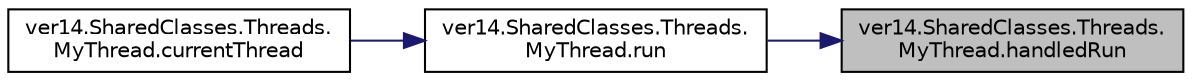 digraph "ver14.SharedClasses.Threads.MyThread.handledRun"
{
 // LATEX_PDF_SIZE
  edge [fontname="Helvetica",fontsize="10",labelfontname="Helvetica",labelfontsize="10"];
  node [fontname="Helvetica",fontsize="10",shape=record];
  rankdir="RL";
  Node1 [label="ver14.SharedClasses.Threads.\lMyThread.handledRun",height=0.2,width=0.4,color="black", fillcolor="grey75", style="filled", fontcolor="black",tooltip=" "];
  Node1 -> Node2 [dir="back",color="midnightblue",fontsize="10",style="solid"];
  Node2 [label="ver14.SharedClasses.Threads.\lMyThread.run",height=0.2,width=0.4,color="black", fillcolor="white", style="filled",URL="$classver14_1_1_shared_classes_1_1_threads_1_1_my_thread.html#a3ddcdba410ed920f9b76f48b38983f57",tooltip=" "];
  Node2 -> Node3 [dir="back",color="midnightblue",fontsize="10",style="solid"];
  Node3 [label="ver14.SharedClasses.Threads.\lMyThread.currentThread",height=0.2,width=0.4,color="black", fillcolor="white", style="filled",URL="$classver14_1_1_shared_classes_1_1_threads_1_1_my_thread.html#a1690f9c05b2dcaa1441af57af6e13676",tooltip=" "];
}

